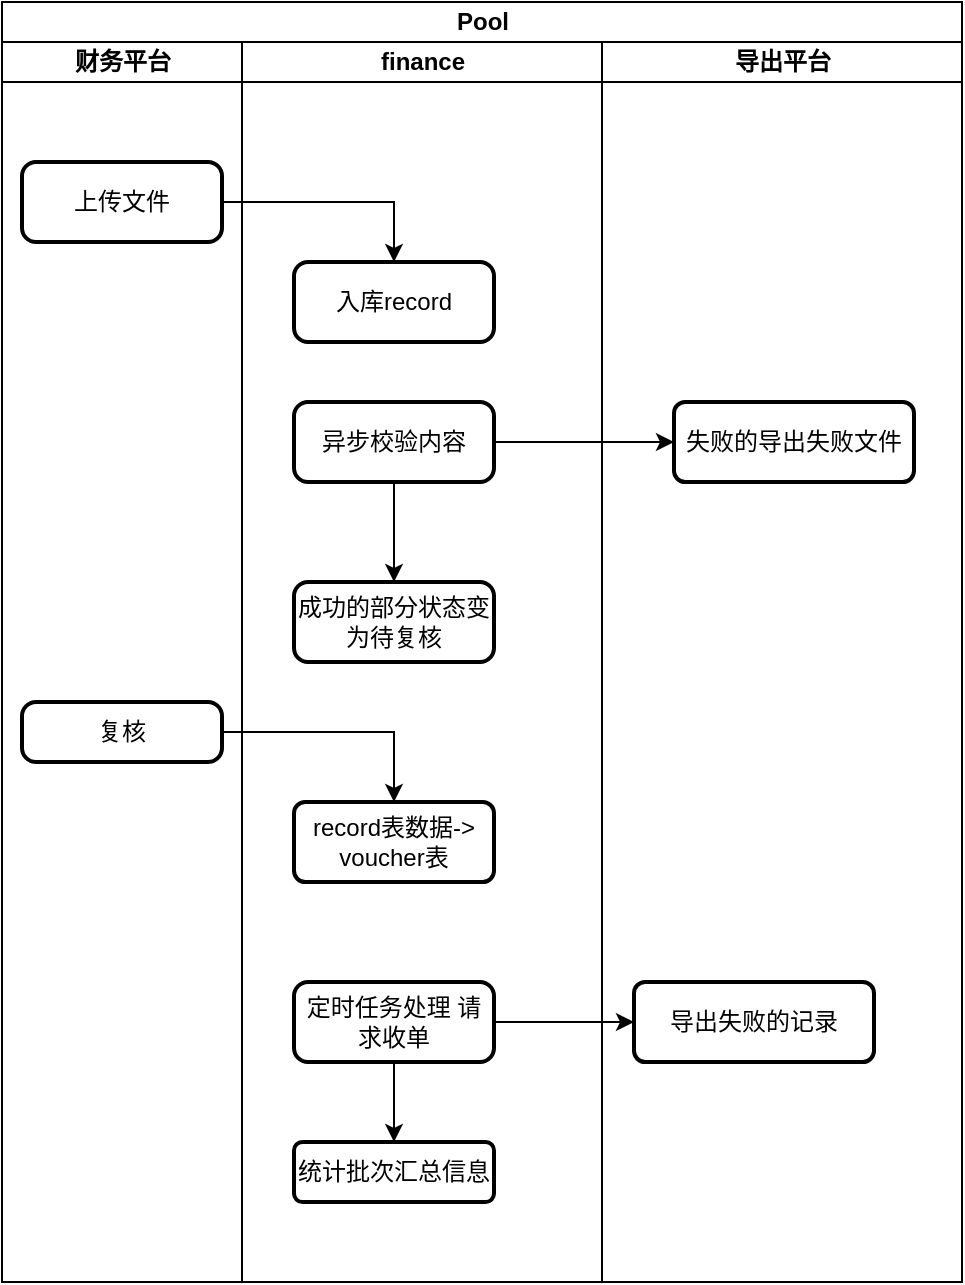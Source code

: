 <mxfile version="13.7.1" type="github">
  <diagram id="prtHgNgQTEPvFCAcTncT" name="Page-1">
    <mxGraphModel dx="1351" dy="746" grid="1" gridSize="10" guides="1" tooltips="1" connect="1" arrows="1" fold="1" page="1" pageScale="1" pageWidth="827" pageHeight="1169" math="0" shadow="0">
      <root>
        <mxCell id="0" />
        <mxCell id="1" parent="0" />
        <mxCell id="q1PYgXvQsx0ApVFfqh2w-1" value="Pool" style="swimlane;html=1;childLayout=stackLayout;resizeParent=1;resizeParentMax=0;startSize=20;" vertex="1" parent="1">
          <mxGeometry x="234" y="60" width="480" height="640" as="geometry" />
        </mxCell>
        <mxCell id="q1PYgXvQsx0ApVFfqh2w-2" value="财务平台" style="swimlane;html=1;startSize=20;" vertex="1" parent="q1PYgXvQsx0ApVFfqh2w-1">
          <mxGeometry y="20" width="120" height="620" as="geometry" />
        </mxCell>
        <mxCell id="q1PYgXvQsx0ApVFfqh2w-7" value="上传文件" style="rounded=1;whiteSpace=wrap;html=1;absoluteArcSize=1;arcSize=14;strokeWidth=2;" vertex="1" parent="q1PYgXvQsx0ApVFfqh2w-2">
          <mxGeometry x="10" y="60" width="100" height="40" as="geometry" />
        </mxCell>
        <mxCell id="q1PYgXvQsx0ApVFfqh2w-16" value="复核" style="rounded=1;whiteSpace=wrap;html=1;absoluteArcSize=1;arcSize=14;strokeWidth=2;" vertex="1" parent="q1PYgXvQsx0ApVFfqh2w-2">
          <mxGeometry x="10" y="330" width="100" height="30" as="geometry" />
        </mxCell>
        <mxCell id="q1PYgXvQsx0ApVFfqh2w-3" value="finance" style="swimlane;html=1;startSize=20;" vertex="1" parent="q1PYgXvQsx0ApVFfqh2w-1">
          <mxGeometry x="120" y="20" width="180" height="620" as="geometry" />
        </mxCell>
        <mxCell id="q1PYgXvQsx0ApVFfqh2w-13" value="" style="edgeStyle=orthogonalEdgeStyle;rounded=0;orthogonalLoop=1;jettySize=auto;html=1;exitX=0.5;exitY=1;exitDx=0;exitDy=0;" edge="1" parent="q1PYgXvQsx0ApVFfqh2w-3" source="q1PYgXvQsx0ApVFfqh2w-11" target="q1PYgXvQsx0ApVFfqh2w-12">
          <mxGeometry relative="1" as="geometry" />
        </mxCell>
        <mxCell id="q1PYgXvQsx0ApVFfqh2w-19" value="定时任务处理 请求收单" style="rounded=1;whiteSpace=wrap;html=1;absoluteArcSize=1;arcSize=14;strokeWidth=2;" vertex="1" parent="q1PYgXvQsx0ApVFfqh2w-3">
          <mxGeometry x="26" y="470" width="100" height="40" as="geometry" />
        </mxCell>
        <mxCell id="q1PYgXvQsx0ApVFfqh2w-12" value="成功的部分状态变为待复核" style="rounded=1;whiteSpace=wrap;html=1;absoluteArcSize=1;arcSize=14;strokeWidth=2;" vertex="1" parent="q1PYgXvQsx0ApVFfqh2w-3">
          <mxGeometry x="26" y="270" width="100" height="40" as="geometry" />
        </mxCell>
        <mxCell id="q1PYgXvQsx0ApVFfqh2w-17" value="record表数据-&amp;gt; voucher表" style="whiteSpace=wrap;html=1;rounded=1;strokeWidth=2;arcSize=14;" vertex="1" parent="q1PYgXvQsx0ApVFfqh2w-3">
          <mxGeometry x="26" y="380" width="100" height="40" as="geometry" />
        </mxCell>
        <mxCell id="q1PYgXvQsx0ApVFfqh2w-11" value="异步校验内容" style="rounded=1;whiteSpace=wrap;html=1;absoluteArcSize=1;arcSize=14;strokeWidth=2;" vertex="1" parent="q1PYgXvQsx0ApVFfqh2w-3">
          <mxGeometry x="26" y="180" width="100" height="40" as="geometry" />
        </mxCell>
        <mxCell id="q1PYgXvQsx0ApVFfqh2w-8" value="入库record" style="rounded=1;whiteSpace=wrap;html=1;absoluteArcSize=1;arcSize=14;strokeWidth=2;" vertex="1" parent="q1PYgXvQsx0ApVFfqh2w-3">
          <mxGeometry x="26" y="110" width="100" height="40" as="geometry" />
        </mxCell>
        <mxCell id="q1PYgXvQsx0ApVFfqh2w-22" value="" style="edgeStyle=orthogonalEdgeStyle;rounded=0;orthogonalLoop=1;jettySize=auto;html=1;" edge="1" parent="q1PYgXvQsx0ApVFfqh2w-3" source="q1PYgXvQsx0ApVFfqh2w-19" target="q1PYgXvQsx0ApVFfqh2w-21">
          <mxGeometry relative="1" as="geometry" />
        </mxCell>
        <mxCell id="q1PYgXvQsx0ApVFfqh2w-21" value="统计批次汇总信息" style="whiteSpace=wrap;html=1;rounded=1;strokeWidth=2;arcSize=14;" vertex="1" parent="q1PYgXvQsx0ApVFfqh2w-3">
          <mxGeometry x="26" y="550" width="100" height="30" as="geometry" />
        </mxCell>
        <mxCell id="q1PYgXvQsx0ApVFfqh2w-4" value="导出平台" style="swimlane;html=1;startSize=20;" vertex="1" parent="q1PYgXvQsx0ApVFfqh2w-1">
          <mxGeometry x="300" y="20" width="180" height="620" as="geometry" />
        </mxCell>
        <mxCell id="q1PYgXvQsx0ApVFfqh2w-23" value="导出失败的记录" style="whiteSpace=wrap;html=1;rounded=1;strokeWidth=2;arcSize=14;" vertex="1" parent="q1PYgXvQsx0ApVFfqh2w-4">
          <mxGeometry x="16" y="470" width="120" height="40" as="geometry" />
        </mxCell>
        <mxCell id="q1PYgXvQsx0ApVFfqh2w-14" value="失败的导出失败文件" style="whiteSpace=wrap;html=1;rounded=1;strokeWidth=2;arcSize=14;" vertex="1" parent="q1PYgXvQsx0ApVFfqh2w-4">
          <mxGeometry x="36" y="180" width="120" height="40" as="geometry" />
        </mxCell>
        <mxCell id="q1PYgXvQsx0ApVFfqh2w-10" style="edgeStyle=orthogonalEdgeStyle;rounded=0;orthogonalLoop=1;jettySize=auto;html=1;exitX=1;exitY=0.5;exitDx=0;exitDy=0;entryX=0.5;entryY=0;entryDx=0;entryDy=0;" edge="1" parent="q1PYgXvQsx0ApVFfqh2w-1" source="q1PYgXvQsx0ApVFfqh2w-7" target="q1PYgXvQsx0ApVFfqh2w-8">
          <mxGeometry relative="1" as="geometry" />
        </mxCell>
        <mxCell id="q1PYgXvQsx0ApVFfqh2w-15" value="" style="edgeStyle=orthogonalEdgeStyle;rounded=0;orthogonalLoop=1;jettySize=auto;html=1;" edge="1" parent="q1PYgXvQsx0ApVFfqh2w-1" source="q1PYgXvQsx0ApVFfqh2w-11" target="q1PYgXvQsx0ApVFfqh2w-14">
          <mxGeometry relative="1" as="geometry" />
        </mxCell>
        <mxCell id="q1PYgXvQsx0ApVFfqh2w-18" value="" style="edgeStyle=orthogonalEdgeStyle;rounded=0;orthogonalLoop=1;jettySize=auto;html=1;" edge="1" parent="q1PYgXvQsx0ApVFfqh2w-1" source="q1PYgXvQsx0ApVFfqh2w-16" target="q1PYgXvQsx0ApVFfqh2w-17">
          <mxGeometry relative="1" as="geometry" />
        </mxCell>
        <mxCell id="q1PYgXvQsx0ApVFfqh2w-24" value="" style="edgeStyle=orthogonalEdgeStyle;rounded=0;orthogonalLoop=1;jettySize=auto;html=1;" edge="1" parent="q1PYgXvQsx0ApVFfqh2w-1" source="q1PYgXvQsx0ApVFfqh2w-19" target="q1PYgXvQsx0ApVFfqh2w-23">
          <mxGeometry relative="1" as="geometry" />
        </mxCell>
      </root>
    </mxGraphModel>
  </diagram>
</mxfile>

